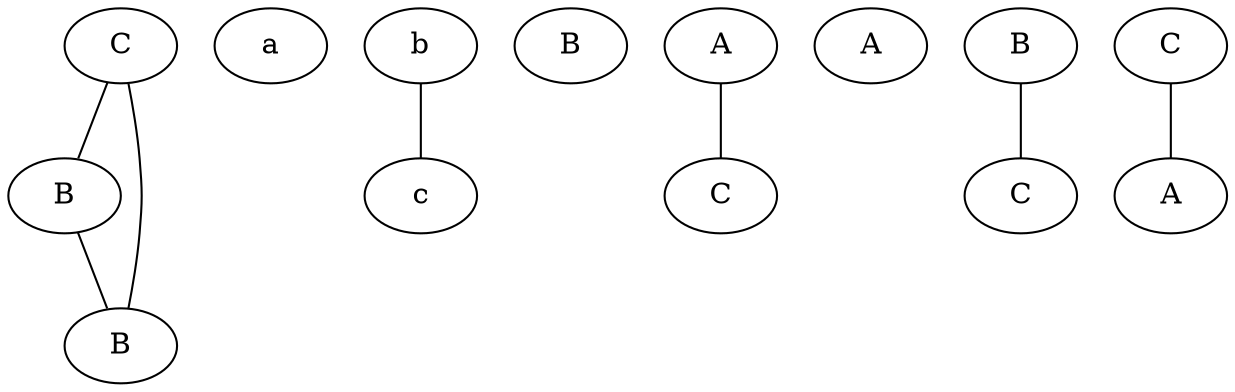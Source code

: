 strict graph G {
  6 [ label="C" ];
  7 [ label="B" ];
  8 [ label="B" ];
  5 [ label="a" ];
  3 [ label="b" ];
  4 [ label="c" ];
  9 [ label="B" ];
  0 [ label="A" ];
  10 [ label="C" ];
  11 [ label="A" ];
  1 [ label="B" ];
  12 [ label="C" ];
  2 [ label="C" ];
  13 [ label="A" ];
  6 -- 7;
  7 -- 8;
  8 -- 6;
  3 -- 4;
  0 -- 10;
  1 -- 12;
  2 -- 13;
}
